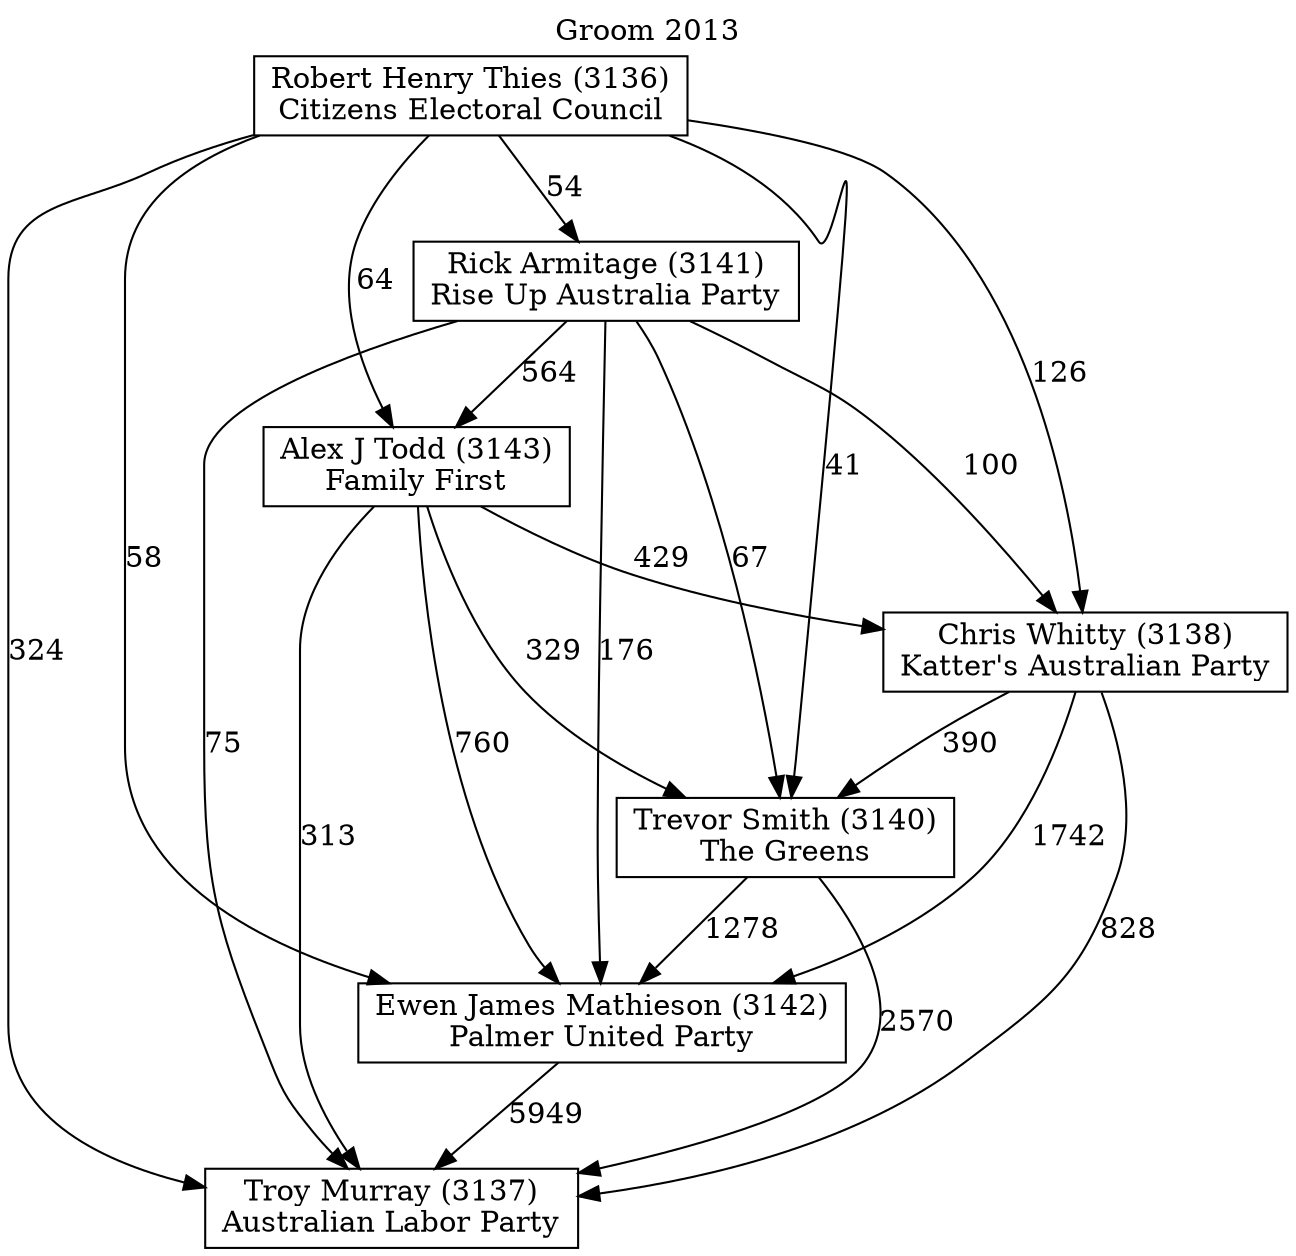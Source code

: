 // House preference flow
digraph "Troy Murray (3137)_Groom_2013" {
	graph [label="Groom 2013" labelloc=t mclimit=10]
	node [shape=box]
	"Troy Murray (3137)" [label="Troy Murray (3137)
Australian Labor Party"]
	"Ewen James Mathieson (3142)" [label="Ewen James Mathieson (3142)
Palmer United Party"]
	"Trevor Smith (3140)" [label="Trevor Smith (3140)
The Greens"]
	"Chris Whitty (3138)" [label="Chris Whitty (3138)
Katter's Australian Party"]
	"Alex J Todd (3143)" [label="Alex J Todd (3143)
Family First"]
	"Rick Armitage (3141)" [label="Rick Armitage (3141)
Rise Up Australia Party"]
	"Robert Henry Thies (3136)" [label="Robert Henry Thies (3136)
Citizens Electoral Council"]
	"Ewen James Mathieson (3142)" -> "Troy Murray (3137)" [label=5949]
	"Trevor Smith (3140)" -> "Ewen James Mathieson (3142)" [label=1278]
	"Chris Whitty (3138)" -> "Trevor Smith (3140)" [label=390]
	"Alex J Todd (3143)" -> "Chris Whitty (3138)" [label=429]
	"Rick Armitage (3141)" -> "Alex J Todd (3143)" [label=564]
	"Robert Henry Thies (3136)" -> "Rick Armitage (3141)" [label=54]
	"Trevor Smith (3140)" -> "Troy Murray (3137)" [label=2570]
	"Chris Whitty (3138)" -> "Troy Murray (3137)" [label=828]
	"Alex J Todd (3143)" -> "Troy Murray (3137)" [label=313]
	"Rick Armitage (3141)" -> "Troy Murray (3137)" [label=75]
	"Robert Henry Thies (3136)" -> "Troy Murray (3137)" [label=324]
	"Robert Henry Thies (3136)" -> "Alex J Todd (3143)" [label=64]
	"Rick Armitage (3141)" -> "Chris Whitty (3138)" [label=100]
	"Robert Henry Thies (3136)" -> "Chris Whitty (3138)" [label=126]
	"Alex J Todd (3143)" -> "Trevor Smith (3140)" [label=329]
	"Rick Armitage (3141)" -> "Trevor Smith (3140)" [label=67]
	"Robert Henry Thies (3136)" -> "Trevor Smith (3140)" [label=41]
	"Chris Whitty (3138)" -> "Ewen James Mathieson (3142)" [label=1742]
	"Alex J Todd (3143)" -> "Ewen James Mathieson (3142)" [label=760]
	"Rick Armitage (3141)" -> "Ewen James Mathieson (3142)" [label=176]
	"Robert Henry Thies (3136)" -> "Ewen James Mathieson (3142)" [label=58]
}
